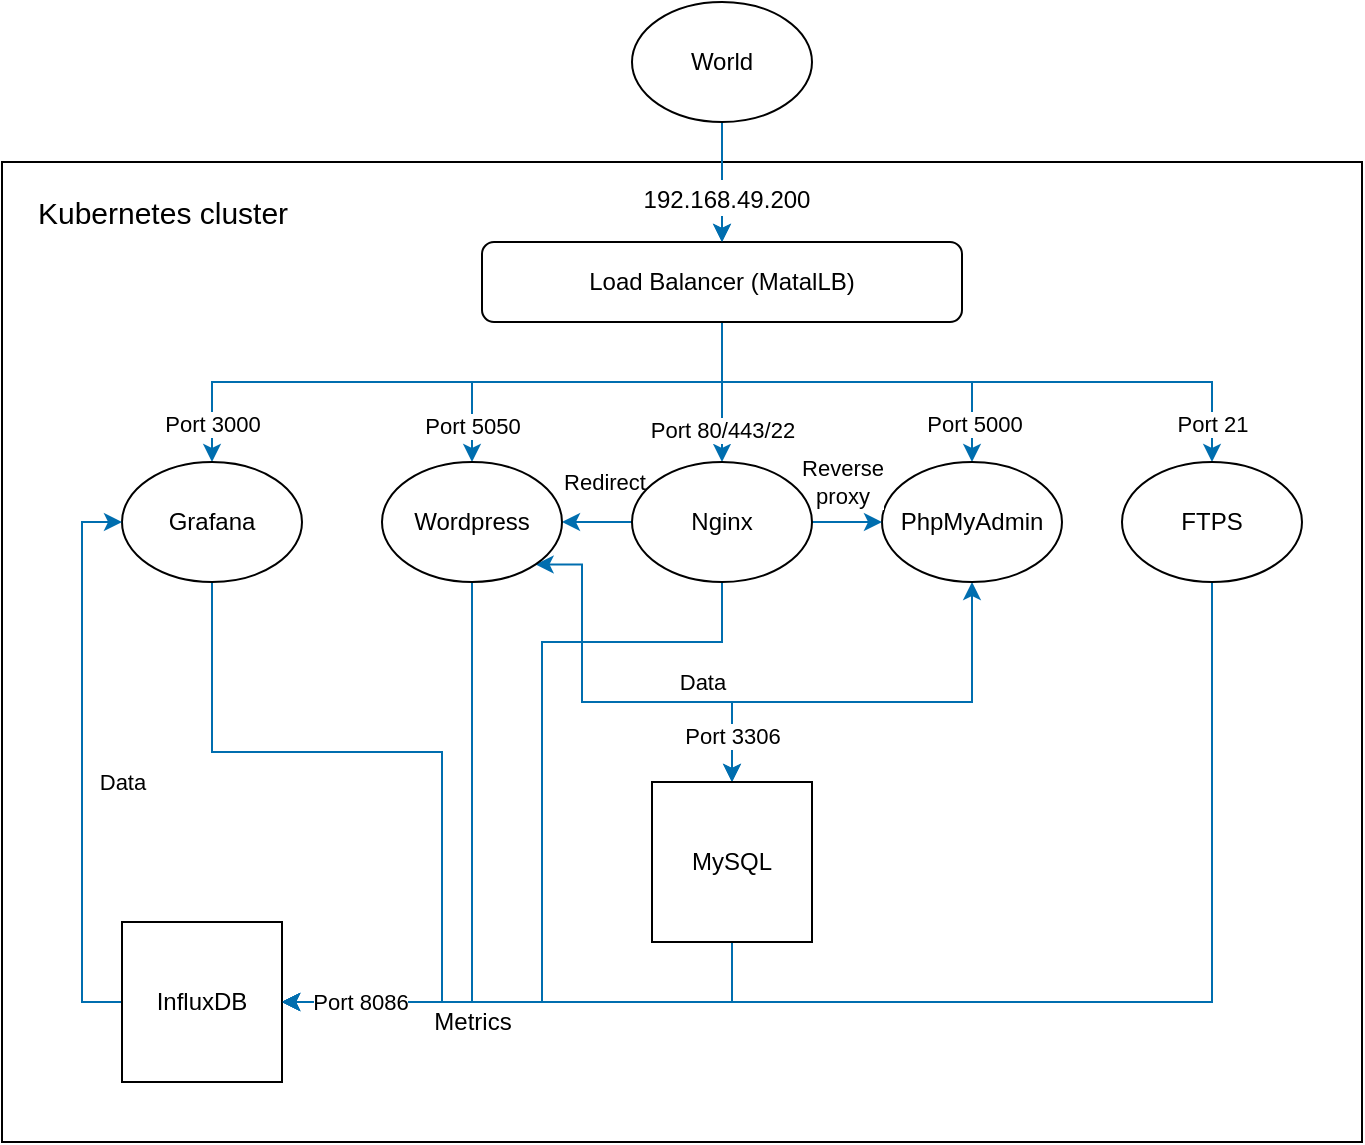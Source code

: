 <mxfile version="14.2.4" type="embed">
    <diagram id="UtNFOxG0iAguSsRSnjua" name="ページ1">
        <mxGraphModel dx="400" dy="344" grid="1" gridSize="10" guides="1" tooltips="1" connect="1" arrows="1" fold="1" page="1" pageScale="1" pageWidth="827" pageHeight="1169" math="0" shadow="0">
            <root>
                <mxCell id="0"/>
                <mxCell id="1" parent="0"/>
                <mxCell id="58" value="" style="rounded=0;whiteSpace=wrap;html=1;sketch=0;" vertex="1" parent="1">
                    <mxGeometry x="20" y="90" width="680" height="490" as="geometry"/>
                </mxCell>
                <mxCell id="19" style="edgeStyle=orthogonalEdgeStyle;rounded=0;orthogonalLoop=1;jettySize=auto;html=1;entryX=0.5;entryY=0;entryDx=0;entryDy=0;fillColor=#1ba1e2;strokeColor=#006EAF;" edge="1" parent="1" source="2" target="9">
                    <mxGeometry relative="1" as="geometry">
                        <Array as="points">
                            <mxPoint x="380" y="200"/>
                            <mxPoint x="380" y="200"/>
                        </Array>
                    </mxGeometry>
                </mxCell>
                <mxCell id="40" value="Port 80/443/22" style="edgeLabel;html=1;align=center;verticalAlign=middle;resizable=0;points=[];" vertex="1" connectable="0" parent="19">
                    <mxGeometry x="0.349" y="-1" relative="1" as="geometry">
                        <mxPoint x="0.98" y="6.29" as="offset"/>
                    </mxGeometry>
                </mxCell>
                <mxCell id="20" style="edgeStyle=orthogonalEdgeStyle;rounded=0;orthogonalLoop=1;jettySize=auto;html=1;entryX=0.5;entryY=0;entryDx=0;entryDy=0;fillColor=#1ba1e2;strokeColor=#006EAF;" edge="1" parent="1" source="2" target="8">
                    <mxGeometry relative="1" as="geometry">
                        <Array as="points">
                            <mxPoint x="380" y="200"/>
                            <mxPoint x="505" y="200"/>
                        </Array>
                    </mxGeometry>
                </mxCell>
                <mxCell id="41" value="&lt;span style=&quot;color: rgba(0 , 0 , 0 , 0) ; font-family: monospace ; font-size: 0px&quot;&gt;%3CmxGraphModel%3E%3Croot%3E%3CmxCell%20id%3D%220%22%2F%3E%3CmxCell%20id%3D%221%22%20parent%3D%220%22%2F%3E%3CmxCell%20id%3D%222%22%20value%3D%22Port%2080%2F443%2F22%22%20style%3D%22edgeLabel%3Bhtml%3D1%3Balign%3Dcenter%3BverticalAlign%3Dmiddle%3Bresizable%3D0%3Bpoints%3D%5B%5D%3B%22%20vertex%3D%221%22%20connectable%3D%220%22%20parent%3D%221%22%3E%3CmxGeometry%20x%3D%22379.019%22%20y%3D%22213.714%22%20as%3D%22geometry%22%2F%3E%3C%2FmxCell%3E%3C%2Froot%3E%3C%2FmxGraphModel%Po3E&lt;/span&gt;" style="edgeLabel;html=1;align=center;verticalAlign=middle;resizable=0;points=[];" vertex="1" connectable="0" parent="20">
                    <mxGeometry x="0.746" y="2" relative="1" as="geometry">
                        <mxPoint as="offset"/>
                    </mxGeometry>
                </mxCell>
                <mxCell id="42" value="Port 5000" style="edgeLabel;html=1;align=center;verticalAlign=middle;resizable=0;points=[];" vertex="1" connectable="0" parent="20">
                    <mxGeometry x="0.746" y="1" relative="1" as="geometry">
                        <mxPoint y="6.11" as="offset"/>
                    </mxGeometry>
                </mxCell>
                <mxCell id="21" style="edgeStyle=orthogonalEdgeStyle;rounded=0;orthogonalLoop=1;jettySize=auto;html=1;fillColor=#1ba1e2;strokeColor=#006EAF;" edge="1" parent="1" source="2" target="7">
                    <mxGeometry relative="1" as="geometry">
                        <Array as="points">
                            <mxPoint x="380" y="200"/>
                            <mxPoint x="625" y="200"/>
                        </Array>
                    </mxGeometry>
                </mxCell>
                <mxCell id="50" value="Port 21" style="edgeLabel;html=1;align=center;verticalAlign=middle;resizable=0;points=[];" vertex="1" connectable="0" parent="21">
                    <mxGeometry x="0.878" y="2" relative="1" as="geometry">
                        <mxPoint x="-2" as="offset"/>
                    </mxGeometry>
                </mxCell>
                <mxCell id="22" style="edgeStyle=orthogonalEdgeStyle;rounded=0;orthogonalLoop=1;jettySize=auto;html=1;entryX=0.5;entryY=0;entryDx=0;entryDy=0;fillColor=#1ba1e2;strokeColor=#006EAF;" edge="1" parent="1" source="2" target="11">
                    <mxGeometry relative="1" as="geometry">
                        <Array as="points">
                            <mxPoint x="380" y="200"/>
                            <mxPoint x="255" y="200"/>
                        </Array>
                    </mxGeometry>
                </mxCell>
                <mxCell id="51" value="Port 5050" style="edgeLabel;html=1;align=center;verticalAlign=middle;resizable=0;points=[];" vertex="1" connectable="0" parent="22">
                    <mxGeometry x="0.707" y="-1" relative="1" as="geometry">
                        <mxPoint x="1" y="10.17" as="offset"/>
                    </mxGeometry>
                </mxCell>
                <mxCell id="23" style="edgeStyle=orthogonalEdgeStyle;rounded=0;orthogonalLoop=1;jettySize=auto;html=1;entryX=0.5;entryY=0;entryDx=0;entryDy=0;fillColor=#1ba1e2;strokeColor=#006EAF;" edge="1" parent="1" source="2" target="10">
                    <mxGeometry relative="1" as="geometry">
                        <Array as="points">
                            <mxPoint x="380" y="200"/>
                            <mxPoint x="125" y="200"/>
                        </Array>
                    </mxGeometry>
                </mxCell>
                <mxCell id="52" value="Port 3000" style="edgeLabel;html=1;align=center;verticalAlign=middle;resizable=0;points=[];" vertex="1" connectable="0" parent="23">
                    <mxGeometry x="0.92" relative="1" as="geometry">
                        <mxPoint y="-6.69" as="offset"/>
                    </mxGeometry>
                </mxCell>
                <mxCell id="61" style="edgeStyle=orthogonalEdgeStyle;curved=0;rounded=1;sketch=0;orthogonalLoop=1;jettySize=auto;html=1;exitX=0.5;exitY=0;exitDx=0;exitDy=0;fontSize=20;startArrow=classic;startFill=1;endArrow=none;endFill=0;fillColor=#1ba1e2;strokeColor=#006EAF;" edge="1" parent="1" source="2">
                    <mxGeometry relative="1" as="geometry">
                        <mxPoint x="380" y="60" as="targetPoint"/>
                    </mxGeometry>
                </mxCell>
                <mxCell id="2" value="Load Balancer (MatalLB)" style="rounded=1;whiteSpace=wrap;html=1;" vertex="1" parent="1">
                    <mxGeometry x="260" y="130" width="240" height="40" as="geometry"/>
                </mxCell>
                <mxCell id="37" style="edgeStyle=orthogonalEdgeStyle;rounded=0;orthogonalLoop=1;jettySize=auto;html=1;entryX=1;entryY=0.5;entryDx=0;entryDy=0;fillColor=#1ba1e2;strokeColor=#006EAF;" edge="1" parent="1" source="7" target="14">
                    <mxGeometry relative="1" as="geometry">
                        <mxPoint x="625" y="510" as="targetPoint"/>
                        <Array as="points">
                            <mxPoint x="625" y="510"/>
                        </Array>
                    </mxGeometry>
                </mxCell>
                <mxCell id="7" value="FTPS" style="ellipse;whiteSpace=wrap;html=1;" vertex="1" parent="1">
                    <mxGeometry x="580" y="240" width="90" height="60" as="geometry"/>
                </mxCell>
                <mxCell id="18" style="edgeStyle=orthogonalEdgeStyle;rounded=0;orthogonalLoop=1;jettySize=auto;html=1;entryX=0.5;entryY=0;entryDx=0;entryDy=0;fillColor=#1ba1e2;strokeColor=#006EAF;startArrow=classic;startFill=1;" edge="1" parent="1" source="8" target="15">
                    <mxGeometry relative="1" as="geometry">
                        <Array as="points">
                            <mxPoint x="505" y="360"/>
                            <mxPoint x="385" y="360"/>
                        </Array>
                    </mxGeometry>
                </mxCell>
                <mxCell id="8" value="PhpMyAdmin" style="ellipse;whiteSpace=wrap;html=1;" vertex="1" parent="1">
                    <mxGeometry x="460" y="240" width="90" height="60" as="geometry"/>
                </mxCell>
                <mxCell id="16" style="edgeStyle=orthogonalEdgeStyle;rounded=0;orthogonalLoop=1;jettySize=auto;html=1;entryX=1;entryY=0.5;entryDx=0;entryDy=0;fillColor=#1ba1e2;strokeColor=#006EAF;" edge="1" parent="1" source="9" target="11">
                    <mxGeometry relative="1" as="geometry"/>
                </mxCell>
                <mxCell id="44" value="Redirect" style="edgeLabel;html=1;align=center;verticalAlign=middle;resizable=0;points=[];" vertex="1" connectable="0" parent="16">
                    <mxGeometry x="-0.372" y="-2" relative="1" as="geometry">
                        <mxPoint x="-0.71" y="-18.03" as="offset"/>
                    </mxGeometry>
                </mxCell>
                <mxCell id="17" style="edgeStyle=orthogonalEdgeStyle;rounded=0;orthogonalLoop=1;jettySize=auto;html=1;entryX=0;entryY=0.5;entryDx=0;entryDy=0;fillColor=#1ba1e2;strokeColor=#006EAF;" edge="1" parent="1" source="9" target="8">
                    <mxGeometry relative="1" as="geometry"/>
                </mxCell>
                <mxCell id="43" value="Reverse&lt;br&gt;proxy" style="edgeLabel;html=1;align=center;verticalAlign=middle;resizable=0;points=[];" vertex="1" connectable="0" parent="17">
                    <mxGeometry x="-0.415" y="1" relative="1" as="geometry">
                        <mxPoint x="1.86" y="-19.03" as="offset"/>
                    </mxGeometry>
                </mxCell>
                <mxCell id="33" style="edgeStyle=orthogonalEdgeStyle;rounded=0;orthogonalLoop=1;jettySize=auto;html=1;entryX=1;entryY=0.5;entryDx=0;entryDy=0;fillColor=#1ba1e2;strokeColor=#006EAF;" edge="1" parent="1" source="9" target="14">
                    <mxGeometry relative="1" as="geometry">
                        <mxPoint x="300" y="500" as="targetPoint"/>
                        <Array as="points">
                            <mxPoint x="380" y="330"/>
                            <mxPoint x="290" y="330"/>
                            <mxPoint x="290" y="510"/>
                        </Array>
                    </mxGeometry>
                </mxCell>
                <mxCell id="9" value="Nginx" style="ellipse;whiteSpace=wrap;html=1;" vertex="1" parent="1">
                    <mxGeometry x="335" y="240" width="90" height="60" as="geometry"/>
                </mxCell>
                <mxCell id="29" style="edgeStyle=orthogonalEdgeStyle;rounded=0;orthogonalLoop=1;jettySize=auto;html=1;entryX=1;entryY=0.5;entryDx=0;entryDy=0;fillColor=#1ba1e2;strokeColor=#006EAF;" edge="1" parent="1" source="10" target="14">
                    <mxGeometry relative="1" as="geometry">
                        <Array as="points">
                            <mxPoint x="125" y="385"/>
                            <mxPoint x="240" y="385"/>
                            <mxPoint x="240" y="510"/>
                        </Array>
                    </mxGeometry>
                </mxCell>
                <mxCell id="10" value="Grafana" style="ellipse;whiteSpace=wrap;html=1;" vertex="1" parent="1">
                    <mxGeometry x="80" y="240" width="90" height="60" as="geometry"/>
                </mxCell>
                <mxCell id="35" style="edgeStyle=orthogonalEdgeStyle;rounded=0;orthogonalLoop=1;jettySize=auto;html=1;entryX=1;entryY=0.5;entryDx=0;entryDy=0;fillColor=#1ba1e2;strokeColor=#006EAF;" edge="1" parent="1" source="11" target="14">
                    <mxGeometry relative="1" as="geometry">
                        <Array as="points">
                            <mxPoint x="255" y="510"/>
                        </Array>
                    </mxGeometry>
                </mxCell>
                <mxCell id="38" style="edgeStyle=orthogonalEdgeStyle;rounded=0;orthogonalLoop=1;jettySize=auto;html=1;entryX=0.5;entryY=0;entryDx=0;entryDy=0;exitX=1;exitY=1;exitDx=0;exitDy=0;fillColor=#1ba1e2;strokeColor=#006EAF;startArrow=classic;startFill=1;" edge="1" parent="1" source="11" target="15">
                    <mxGeometry relative="1" as="geometry">
                        <Array as="points">
                            <mxPoint x="310" y="291"/>
                            <mxPoint x="310" y="360"/>
                            <mxPoint x="385" y="360"/>
                        </Array>
                    </mxGeometry>
                </mxCell>
                <mxCell id="54" value="Port 3306" style="edgeLabel;html=1;align=center;verticalAlign=middle;resizable=0;points=[];" vertex="1" connectable="0" parent="38">
                    <mxGeometry x="0.778" relative="1" as="geometry">
                        <mxPoint as="offset"/>
                    </mxGeometry>
                </mxCell>
                <mxCell id="57" value="Data" style="edgeLabel;html=1;align=center;verticalAlign=middle;resizable=0;points=[];" vertex="1" connectable="0" parent="38">
                    <mxGeometry x="0.502" y="2" relative="1" as="geometry">
                        <mxPoint x="-3.45" y="-8.03" as="offset"/>
                    </mxGeometry>
                </mxCell>
                <mxCell id="11" value="Wordpress" style="ellipse;whiteSpace=wrap;html=1;" vertex="1" parent="1">
                    <mxGeometry x="210" y="240" width="90" height="60" as="geometry"/>
                </mxCell>
                <mxCell id="36" style="edgeStyle=orthogonalEdgeStyle;rounded=0;orthogonalLoop=1;jettySize=auto;html=1;entryX=0;entryY=0.5;entryDx=0;entryDy=0;fillColor=#1ba1e2;strokeColor=#006EAF;" edge="1" parent="1" source="14" target="10">
                    <mxGeometry relative="1" as="geometry">
                        <Array as="points">
                            <mxPoint x="60" y="510"/>
                            <mxPoint x="60" y="270"/>
                        </Array>
                    </mxGeometry>
                </mxCell>
                <mxCell id="56" value="Data" style="edgeLabel;html=1;align=center;verticalAlign=middle;resizable=0;points=[];" vertex="1" connectable="0" parent="36">
                    <mxGeometry x="-0.003" y="-2" relative="1" as="geometry">
                        <mxPoint x="17.97" y="9.43" as="offset"/>
                    </mxGeometry>
                </mxCell>
                <mxCell id="14" value="InfluxDB" style="whiteSpace=wrap;html=1;aspect=fixed;" vertex="1" parent="1">
                    <mxGeometry x="80" y="470" width="80" height="80" as="geometry"/>
                </mxCell>
                <mxCell id="34" style="edgeStyle=orthogonalEdgeStyle;rounded=0;orthogonalLoop=1;jettySize=auto;html=1;entryX=1;entryY=0.5;entryDx=0;entryDy=0;fillColor=#1ba1e2;strokeColor=#006EAF;" edge="1" parent="1" source="15" target="14">
                    <mxGeometry relative="1" as="geometry">
                        <Array as="points">
                            <mxPoint x="385" y="510"/>
                        </Array>
                    </mxGeometry>
                </mxCell>
                <mxCell id="53" value="Port 8086" style="edgeLabel;html=1;align=center;verticalAlign=middle;resizable=0;points=[];" vertex="1" connectable="0" parent="34">
                    <mxGeometry x="0.784" y="-2" relative="1" as="geometry">
                        <mxPoint x="11.54" y="2" as="offset"/>
                    </mxGeometry>
                </mxCell>
                <mxCell id="15" value="MySQL" style="whiteSpace=wrap;html=1;aspect=fixed;" vertex="1" parent="1">
                    <mxGeometry x="345" y="400" width="80" height="80" as="geometry"/>
                </mxCell>
                <mxCell id="55" value="Metrics" style="text;html=1;align=center;verticalAlign=middle;resizable=0;points=[];autosize=1;" vertex="1" parent="1">
                    <mxGeometry x="230" y="510" width="50" height="20" as="geometry"/>
                </mxCell>
                <mxCell id="60" value="Kubernetes cluster" style="text;html=1;align=center;verticalAlign=middle;resizable=0;points=[];autosize=1;strokeWidth=1;fontSize=15;" vertex="1" parent="1">
                    <mxGeometry x="30" y="105" width="140" height="20" as="geometry"/>
                </mxCell>
                <mxCell id="64" value="" style="edgeStyle=orthogonalEdgeStyle;curved=0;rounded=1;sketch=0;orthogonalLoop=1;jettySize=auto;html=1;startArrow=none;startFill=0;endArrow=classic;endFill=1;fontSize=15;fillColor=#1ba1e2;strokeColor=#006EAF;" edge="1" parent="1" target="2">
                    <mxGeometry relative="1" as="geometry">
                        <mxPoint x="380" y="70" as="sourcePoint"/>
                        <Array as="points">
                            <mxPoint x="380" y="80"/>
                            <mxPoint x="380" y="80"/>
                        </Array>
                    </mxGeometry>
                </mxCell>
                <mxCell id="65" value="&lt;span style=&quot;font-size: 12px&quot;&gt;192.168.49.200&lt;/span&gt;" style="edgeLabel;html=1;align=center;verticalAlign=middle;resizable=0;points=[];fontSize=15;" vertex="1" connectable="0" parent="64">
                    <mxGeometry x="0.215" y="2" relative="1" as="geometry">
                        <mxPoint as="offset"/>
                    </mxGeometry>
                </mxCell>
                <mxCell id="63" value="World" style="ellipse;whiteSpace=wrap;html=1;" vertex="1" parent="1">
                    <mxGeometry x="335" y="10" width="90" height="60" as="geometry"/>
                </mxCell>
            </root>
        </mxGraphModel>
    </diagram>
</mxfile>